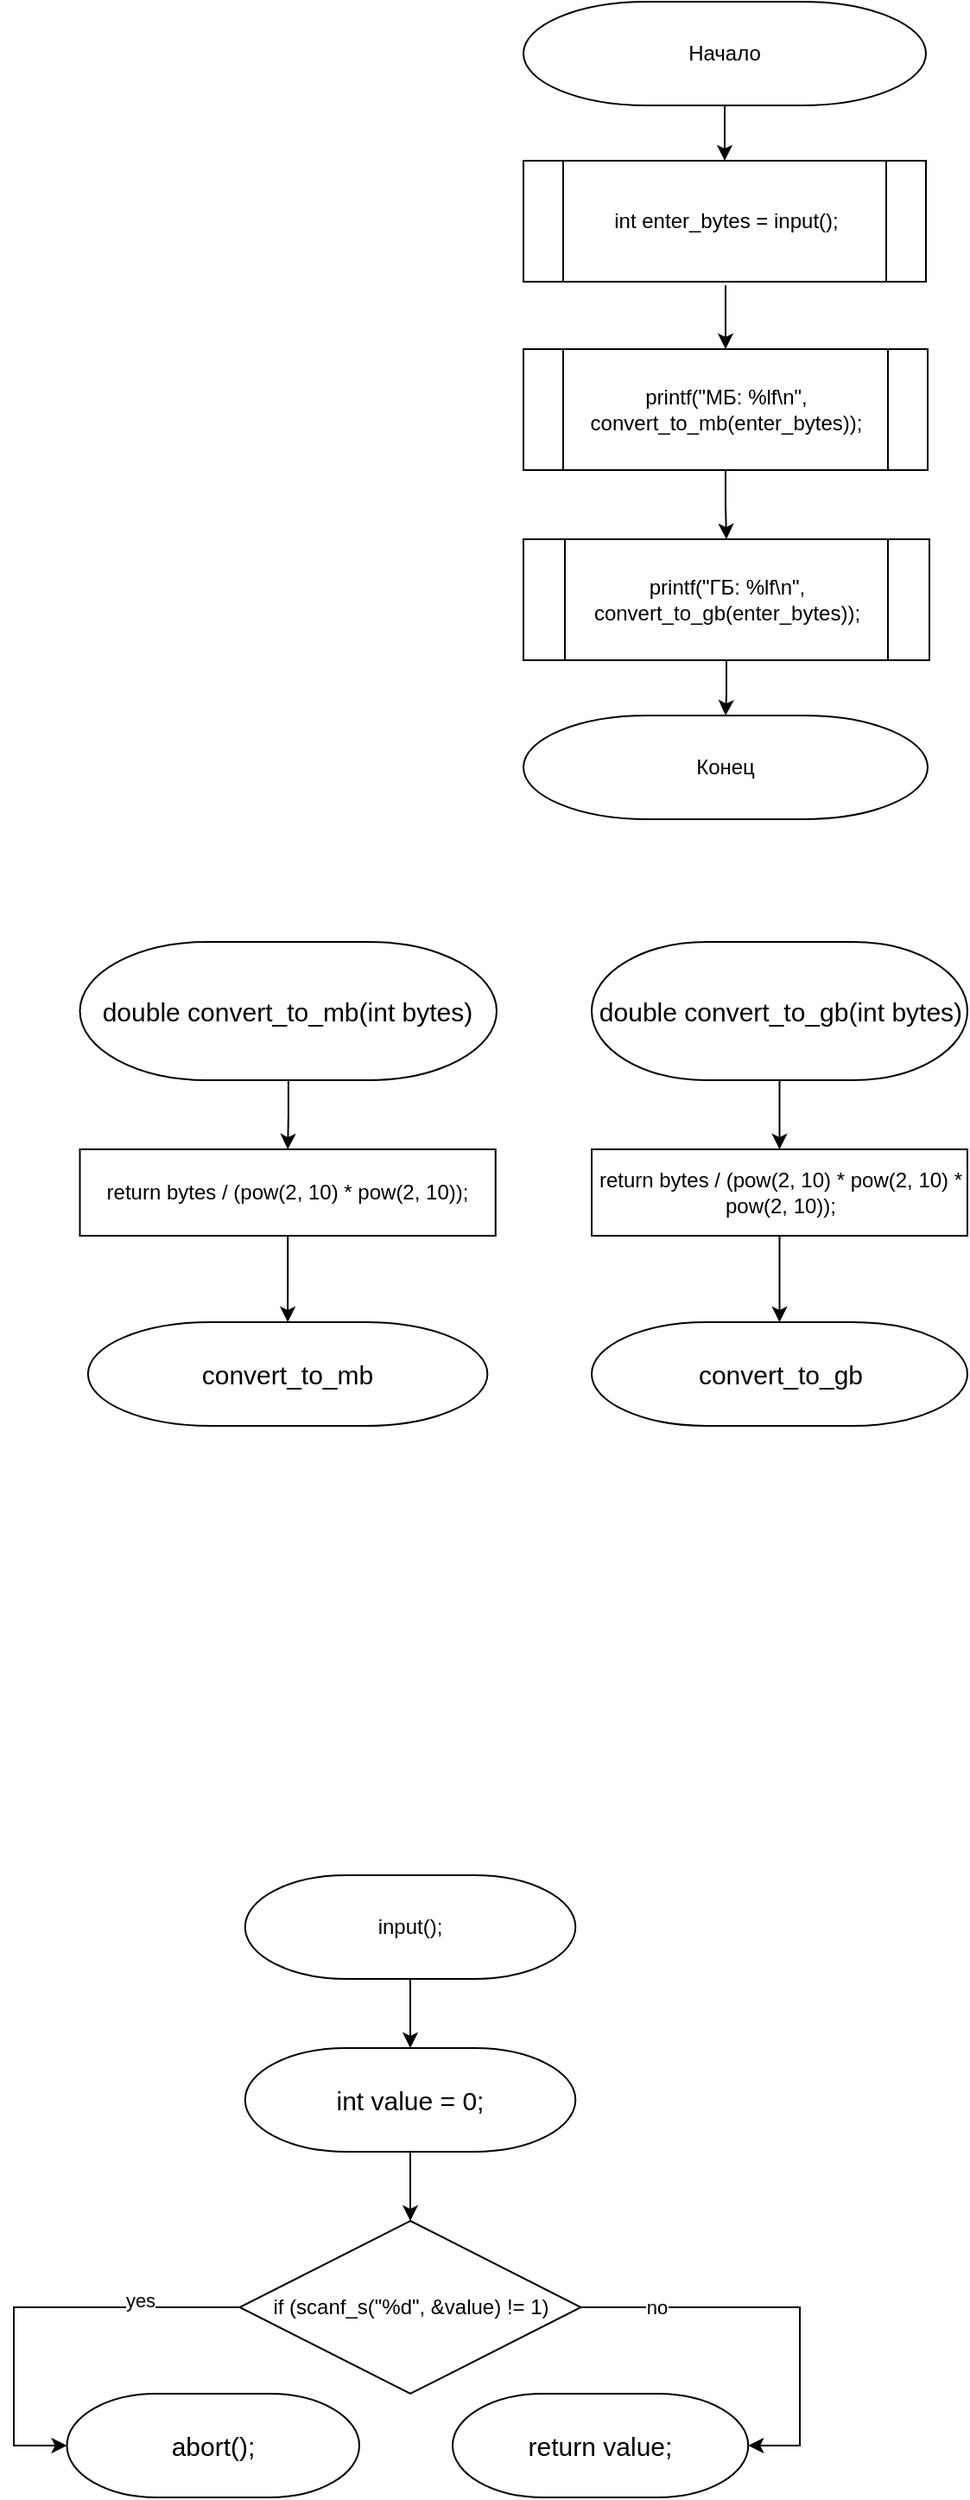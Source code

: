 <mxfile version="24.7.17">
  <diagram name="Page-1" id="edf60f1a-56cd-e834-aa8a-f176f3a09ee4">
    <mxGraphModel dx="1191" dy="708" grid="0" gridSize="10" guides="1" tooltips="1" connect="1" arrows="1" fold="1" page="0" pageScale="1" pageWidth="1100" pageHeight="850" background="none" math="0" shadow="0">
      <root>
        <mxCell id="0" />
        <mxCell id="1" parent="0" />
        <mxCell id="ogi-cVwxuLuFs3qtHHxP-14" style="edgeStyle=orthogonalEdgeStyle;rounded=0;orthogonalLoop=1;jettySize=auto;html=1;entryX=0.5;entryY=0;entryDx=0;entryDy=0;" parent="1" source="ogi-cVwxuLuFs3qtHHxP-5" target="ogi-cVwxuLuFs3qtHHxP-6" edge="1">
          <mxGeometry relative="1" as="geometry" />
        </mxCell>
        <mxCell id="ogi-cVwxuLuFs3qtHHxP-5" value="printf(&quot;МБ: %lf\n&quot;, convert_to_mb(enter_bytes));" style="shape=process;whiteSpace=wrap;html=1;backgroundOutline=1;" parent="1" vertex="1">
          <mxGeometry x="453" y="207" width="234" height="70" as="geometry" />
        </mxCell>
        <mxCell id="XgvkLARswDaGHTRj_nho-43" value="" style="edgeStyle=orthogonalEdgeStyle;rounded=0;orthogonalLoop=1;jettySize=auto;html=1;" parent="1" source="ogi-cVwxuLuFs3qtHHxP-6" target="XgvkLARswDaGHTRj_nho-42" edge="1">
          <mxGeometry relative="1" as="geometry" />
        </mxCell>
        <mxCell id="ogi-cVwxuLuFs3qtHHxP-6" value="printf(&quot;ГБ: %lf\n&quot;, convert_to_gb(enter_bytes));" style="shape=process;whiteSpace=wrap;html=1;backgroundOutline=1;" parent="1" vertex="1">
          <mxGeometry x="453" y="317" width="235" height="70" as="geometry" />
        </mxCell>
        <mxCell id="ogi-cVwxuLuFs3qtHHxP-13" style="edgeStyle=orthogonalEdgeStyle;rounded=0;orthogonalLoop=1;jettySize=auto;html=1;entryX=0.5;entryY=0;entryDx=0;entryDy=0;" parent="1" target="ogi-cVwxuLuFs3qtHHxP-5" edge="1">
          <mxGeometry relative="1" as="geometry">
            <mxPoint x="570" y="170" as="sourcePoint" />
          </mxGeometry>
        </mxCell>
        <mxCell id="XgvkLARswDaGHTRj_nho-37" value="" style="edgeStyle=orthogonalEdgeStyle;rounded=0;orthogonalLoop=1;jettySize=auto;html=1;" parent="1" source="ogi-cVwxuLuFs3qtHHxP-18" target="XgvkLARswDaGHTRj_nho-36" edge="1">
          <mxGeometry relative="1" as="geometry" />
        </mxCell>
        <mxCell id="ogi-cVwxuLuFs3qtHHxP-18" value="&lt;div&gt;return bytes / (pow(2, 10) * pow(2, 10));&lt;br&gt;&lt;/div&gt;" style="rounded=0;whiteSpace=wrap;html=1;" parent="1" vertex="1">
          <mxGeometry x="196.25" y="670" width="240.62" height="50" as="geometry" />
        </mxCell>
        <mxCell id="XgvkLARswDaGHTRj_nho-39" value="" style="edgeStyle=orthogonalEdgeStyle;rounded=0;orthogonalLoop=1;jettySize=auto;html=1;" parent="1" source="ogi-cVwxuLuFs3qtHHxP-25" target="XgvkLARswDaGHTRj_nho-38" edge="1">
          <mxGeometry relative="1" as="geometry" />
        </mxCell>
        <mxCell id="ogi-cVwxuLuFs3qtHHxP-25" value="&lt;div&gt;return bytes / (pow(2, 10) * pow(2, 10) * pow(2, 10));&lt;br&gt;&lt;/div&gt;" style="rounded=0;whiteSpace=wrap;html=1;" parent="1" vertex="1">
          <mxGeometry x="492.5" y="670" width="217.5" height="50" as="geometry" />
        </mxCell>
        <mxCell id="XgvkLARswDaGHTRj_nho-15" style="edgeStyle=orthogonalEdgeStyle;rounded=0;orthogonalLoop=1;jettySize=auto;html=1;entryX=1;entryY=0.5;entryDx=0;entryDy=0;exitX=1;exitY=0.5;exitDx=0;exitDy=0;entryPerimeter=0;" parent="1" source="XgvkLARswDaGHTRj_nho-20" target="XgvkLARswDaGHTRj_nho-49" edge="1">
          <mxGeometry relative="1" as="geometry">
            <mxPoint x="527.5" y="1340" as="sourcePoint" />
            <mxPoint x="597.5" y="1520" as="targetPoint" />
            <Array as="points">
              <mxPoint x="613" y="1340" />
              <mxPoint x="613" y="1420" />
            </Array>
          </mxGeometry>
        </mxCell>
        <mxCell id="XgvkLARswDaGHTRj_nho-18" value="no" style="edgeLabel;html=1;align=center;verticalAlign=middle;resizable=0;points=[];" parent="XgvkLARswDaGHTRj_nho-15" vertex="1" connectable="0">
          <mxGeometry x="-0.638" relative="1" as="geometry">
            <mxPoint as="offset" />
          </mxGeometry>
        </mxCell>
        <mxCell id="XgvkLARswDaGHTRj_nho-16" style="edgeStyle=orthogonalEdgeStyle;rounded=0;orthogonalLoop=1;jettySize=auto;html=1;entryX=0;entryY=0.5;entryDx=0;entryDy=0;exitX=0;exitY=0.5;exitDx=0;exitDy=0;entryPerimeter=0;" parent="1" source="XgvkLARswDaGHTRj_nho-20" target="XgvkLARswDaGHTRj_nho-48" edge="1">
          <mxGeometry relative="1" as="geometry">
            <mxPoint x="247.5" y="1340" as="sourcePoint" />
            <mxPoint x="172.5" y="1520" as="targetPoint" />
            <Array as="points">
              <mxPoint x="158" y="1340" />
              <mxPoint x="158" y="1420" />
            </Array>
          </mxGeometry>
        </mxCell>
        <mxCell id="XgvkLARswDaGHTRj_nho-17" value="yes" style="edgeLabel;html=1;align=center;verticalAlign=middle;resizable=0;points=[];" parent="XgvkLARswDaGHTRj_nho-16" vertex="1" connectable="0">
          <mxGeometry x="-0.517" y="-4" relative="1" as="geometry">
            <mxPoint as="offset" />
          </mxGeometry>
        </mxCell>
        <mxCell id="XgvkLARswDaGHTRj_nho-20" value="if (scanf_s(&quot;%d&quot;, &amp;amp;value) != 1)" style="rhombus;whiteSpace=wrap;html=1;" parent="1" vertex="1">
          <mxGeometry x="288.75" y="1290" width="197.5" height="100" as="geometry" />
        </mxCell>
        <mxCell id="XgvkLARswDaGHTRj_nho-23" value="int enter_bytes = input();" style="shape=process;whiteSpace=wrap;html=1;backgroundOutline=1;" parent="1" vertex="1">
          <mxGeometry x="453" y="98" width="233" height="70" as="geometry" />
        </mxCell>
        <mxCell id="XgvkLARswDaGHTRj_nho-35" value="" style="edgeStyle=orthogonalEdgeStyle;rounded=0;orthogonalLoop=1;jettySize=auto;html=1;" parent="1" source="XgvkLARswDaGHTRj_nho-32" target="ogi-cVwxuLuFs3qtHHxP-18" edge="1">
          <mxGeometry relative="1" as="geometry" />
        </mxCell>
        <mxCell id="XgvkLARswDaGHTRj_nho-32" value="&lt;span style=&quot;font-size: 15px;&quot;&gt;double convert_to_mb(int bytes)&lt;/span&gt;" style="strokeWidth=1;html=1;shape=mxgraph.flowchart.terminator;whiteSpace=wrap;" parent="1" vertex="1">
          <mxGeometry x="196.25" y="550" width="241.25" height="80" as="geometry" />
        </mxCell>
        <mxCell id="XgvkLARswDaGHTRj_nho-34" value="" style="edgeStyle=orthogonalEdgeStyle;rounded=0;orthogonalLoop=1;jettySize=auto;html=1;" parent="1" source="XgvkLARswDaGHTRj_nho-33" target="ogi-cVwxuLuFs3qtHHxP-25" edge="1">
          <mxGeometry relative="1" as="geometry" />
        </mxCell>
        <mxCell id="XgvkLARswDaGHTRj_nho-33" value="&lt;span style=&quot;font-size: 15px;&quot;&gt;double convert_to_gb(int bytes)&lt;/span&gt;" style="strokeWidth=1;html=1;shape=mxgraph.flowchart.terminator;whiteSpace=wrap;" parent="1" vertex="1">
          <mxGeometry x="492.5" y="550" width="217.5" height="80" as="geometry" />
        </mxCell>
        <mxCell id="XgvkLARswDaGHTRj_nho-36" value="&lt;span style=&quot;font-size: 15px;&quot;&gt;convert_to_mb&lt;/span&gt;" style="strokeWidth=1;html=1;shape=mxgraph.flowchart.terminator;whiteSpace=wrap;" parent="1" vertex="1">
          <mxGeometry x="200.94" y="770" width="231.25" height="60" as="geometry" />
        </mxCell>
        <mxCell id="XgvkLARswDaGHTRj_nho-38" value="&lt;span style=&quot;font-size: 15px;&quot;&gt;convert_to_gb&lt;/span&gt;" style="strokeWidth=1;html=1;shape=mxgraph.flowchart.terminator;whiteSpace=wrap;" parent="1" vertex="1">
          <mxGeometry x="492.5" y="770" width="217.5" height="60" as="geometry" />
        </mxCell>
        <mxCell id="XgvkLARswDaGHTRj_nho-41" value="" style="edgeStyle=orthogonalEdgeStyle;rounded=0;orthogonalLoop=1;jettySize=auto;html=1;" parent="1" source="XgvkLARswDaGHTRj_nho-40" target="XgvkLARswDaGHTRj_nho-23" edge="1">
          <mxGeometry relative="1" as="geometry" />
        </mxCell>
        <mxCell id="XgvkLARswDaGHTRj_nho-40" value="Начало" style="strokeWidth=1;html=1;shape=mxgraph.flowchart.terminator;whiteSpace=wrap;" parent="1" vertex="1">
          <mxGeometry x="453" y="6" width="233" height="60" as="geometry" />
        </mxCell>
        <mxCell id="XgvkLARswDaGHTRj_nho-42" value="Конец" style="strokeWidth=1;html=1;shape=mxgraph.flowchart.terminator;whiteSpace=wrap;" parent="1" vertex="1">
          <mxGeometry x="453" y="419" width="234" height="60" as="geometry" />
        </mxCell>
        <mxCell id="XgvkLARswDaGHTRj_nho-50" value="" style="edgeStyle=orthogonalEdgeStyle;rounded=0;orthogonalLoop=1;jettySize=auto;html=1;" parent="1" source="XgvkLARswDaGHTRj_nho-44" target="XgvkLARswDaGHTRj_nho-46" edge="1">
          <mxGeometry relative="1" as="geometry" />
        </mxCell>
        <mxCell id="XgvkLARswDaGHTRj_nho-44" value="input();" style="strokeWidth=1;html=1;shape=mxgraph.flowchart.terminator;whiteSpace=wrap;" parent="1" vertex="1">
          <mxGeometry x="291.88" y="1090" width="191.25" height="60" as="geometry" />
        </mxCell>
        <mxCell id="XgvkLARswDaGHTRj_nho-51" value="" style="edgeStyle=orthogonalEdgeStyle;rounded=0;orthogonalLoop=1;jettySize=auto;html=1;" parent="1" source="XgvkLARswDaGHTRj_nho-46" target="XgvkLARswDaGHTRj_nho-20" edge="1">
          <mxGeometry relative="1" as="geometry" />
        </mxCell>
        <mxCell id="XgvkLARswDaGHTRj_nho-46" value="&lt;span style=&quot;font-size: 15px;&quot;&gt;int value = 0;&lt;/span&gt;" style="strokeWidth=1;html=1;shape=mxgraph.flowchart.terminator;whiteSpace=wrap;" parent="1" vertex="1">
          <mxGeometry x="291.88" y="1190" width="191.25" height="60" as="geometry" />
        </mxCell>
        <mxCell id="XgvkLARswDaGHTRj_nho-48" value="&lt;span style=&quot;font-size: 15px;&quot;&gt;abort();&lt;/span&gt;" style="strokeWidth=1;html=1;shape=mxgraph.flowchart.terminator;whiteSpace=wrap;" parent="1" vertex="1">
          <mxGeometry x="188.75" y="1390" width="169.25" height="60" as="geometry" />
        </mxCell>
        <mxCell id="XgvkLARswDaGHTRj_nho-49" value="&lt;span style=&quot;font-size: 15px;&quot;&gt;return value;&lt;/span&gt;" style="strokeWidth=1;html=1;shape=mxgraph.flowchart.terminator;whiteSpace=wrap;" parent="1" vertex="1">
          <mxGeometry x="412" y="1390" width="171.13" height="60" as="geometry" />
        </mxCell>
      </root>
    </mxGraphModel>
  </diagram>
</mxfile>
